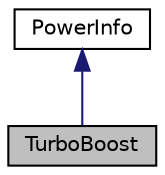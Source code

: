 digraph "TurboBoost"
{
  edge [fontname="Helvetica",fontsize="10",labelfontname="Helvetica",labelfontsize="10"];
  node [fontname="Helvetica",fontsize="10",shape=record];
  Node1 [label="TurboBoost",height=0.2,width=0.4,color="black", fillcolor="grey75", style="filled", fontcolor="black"];
  Node2 -> Node1 [dir="back",color="midnightblue",fontsize="10",style="solid",fontname="Helvetica"];
  Node2 [label="PowerInfo",height=0.2,width=0.4,color="black", fillcolor="white", style="filled",URL="$structPowerInfo.html",tooltip="Information structure of CPU&#39;s power measurement facility. "];
}
